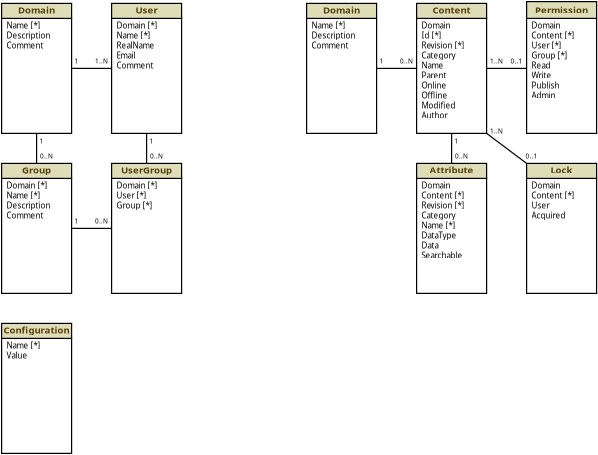 <?xml version="1.0" encoding="UTF-8"?>
<dia:diagram xmlns:dia="http://www.lysator.liu.se/~alla/dia/"><dia:layer name="Background" visible="true"><dia:object type="Standard - Box" version="0" id="O0"><dia:attribute name="obj_pos"><dia:point val="6,1.25"/></dia:attribute><dia:attribute name="obj_bb"><dia:rectangle val="5.97,1.22;9.53,7.03"/></dia:attribute><dia:attribute name="elem_corner"><dia:point val="6,1.25"/></dia:attribute><dia:attribute name="elem_width"><dia:real val="3.5"/></dia:attribute><dia:attribute name="elem_height"><dia:real val="5.75"/></dia:attribute><dia:attribute name="border_width"><dia:real val="0.06"/></dia:attribute><dia:attribute name="show_background"><dia:boolean val="true"/></dia:attribute></dia:object><dia:object type="Standard - Text" version="0" id="O1"><dia:attribute name="obj_pos"><dia:point val="6.25,1.75"/></dia:attribute><dia:attribute name="obj_bb"><dia:rectangle val="6.25,1.336;8.3,6.527"/></dia:attribute><dia:attribute name="text"><dia:composite type="text"><dia:attribute name="string"><dia:string>#Domain
Id [*]
Revision [*]
Category
Name
Parent
Online
Offline
Modified
Author#</dia:string></dia:attribute><dia:attribute name="font"><dia:font family="sans" style="0" name="Courier"/></dia:attribute><dia:attribute name="height"><dia:real val="0.5"/></dia:attribute><dia:attribute name="pos"><dia:point val="6.25,1.75"/></dia:attribute><dia:attribute name="color"><dia:color val="#000000"/></dia:attribute><dia:attribute name="alignment"><dia:enum val="0"/></dia:attribute></dia:composite></dia:attribute></dia:object><dia:object type="Standard - Box" version="0" id="O2"><dia:attribute name="obj_pos"><dia:point val="6,0.5"/></dia:attribute><dia:attribute name="obj_bb"><dia:rectangle val="5.97,0.47;9.53,1.28"/></dia:attribute><dia:attribute name="elem_corner"><dia:point val="6,0.5"/></dia:attribute><dia:attribute name="elem_width"><dia:real val="3.5"/></dia:attribute><dia:attribute name="elem_height"><dia:real val="0.75"/></dia:attribute><dia:attribute name="border_width"><dia:real val="0.06"/></dia:attribute><dia:attribute name="inner_color"><dia:color val="#dfdcb8"/></dia:attribute><dia:attribute name="show_background"><dia:boolean val="true"/></dia:attribute></dia:object><dia:object type="Standard - Text" version="0" id="O3"><dia:attribute name="obj_pos"><dia:point val="7.75,1"/></dia:attribute><dia:attribute name="obj_bb"><dia:rectangle val="6.775,0.5;8.725,1.3"/></dia:attribute><dia:attribute name="text"><dia:composite type="text"><dia:attribute name="string"><dia:string>#Content#</dia:string></dia:attribute><dia:attribute name="font"><dia:font family="sans" style="80" name="Courier"/></dia:attribute><dia:attribute name="height"><dia:real val="0.6"/></dia:attribute><dia:attribute name="pos"><dia:point val="7.75,1"/></dia:attribute><dia:attribute name="color"><dia:color val="#543e09"/></dia:attribute><dia:attribute name="alignment"><dia:enum val="1"/></dia:attribute></dia:composite></dia:attribute></dia:object><dia:object type="Standard - Line" version="0" id="O4"><dia:attribute name="obj_pos"><dia:point val="7.75,8.5"/></dia:attribute><dia:attribute name="obj_bb"><dia:rectangle val="7.72,6.97;7.78,8.53"/></dia:attribute><dia:attribute name="conn_endpoints"><dia:point val="7.75,8.5"/><dia:point val="7.75,7"/></dia:attribute><dia:attribute name="numcp"><dia:int val="1"/></dia:attribute><dia:attribute name="line_width"><dia:real val="0.06"/></dia:attribute><dia:connections><dia:connection handle="0" to="O30" connection="1"/><dia:connection handle="1" to="O0" connection="6"/></dia:connections></dia:object><dia:object type="Standard - Line" version="0" id="O5"><dia:attribute name="obj_pos"><dia:point val="11.5,3.75"/></dia:attribute><dia:attribute name="obj_bb"><dia:rectangle val="9.47,3.72;11.53,3.78"/></dia:attribute><dia:attribute name="conn_endpoints"><dia:point val="11.5,3.75"/><dia:point val="9.5,3.75"/></dia:attribute><dia:attribute name="numcp"><dia:int val="1"/></dia:attribute><dia:attribute name="line_width"><dia:real val="0.06"/></dia:attribute></dia:object><dia:object type="Standard - Text" version="0" id="O6"><dia:attribute name="obj_pos"><dia:point val="8,7.5"/></dia:attribute><dia:attribute name="obj_bb"><dia:rectangle val="7.905,7.15;8.095,7.7"/></dia:attribute><dia:attribute name="text"><dia:composite type="text"><dia:attribute name="string"><dia:string>#1#</dia:string></dia:attribute><dia:attribute name="font"><dia:font family="sans" style="0" name="Courier"/></dia:attribute><dia:attribute name="height"><dia:real val="0.4"/></dia:attribute><dia:attribute name="pos"><dia:point val="8,7.5"/></dia:attribute><dia:attribute name="color"><dia:color val="#000000"/></dia:attribute><dia:attribute name="alignment"><dia:enum val="1"/></dia:attribute></dia:composite></dia:attribute></dia:object><dia:object type="Standard - Text" version="0" id="O7"><dia:attribute name="obj_pos"><dia:point val="8.25,8.25"/></dia:attribute><dia:attribute name="obj_bb"><dia:rectangle val="7.947,7.9;8.553,8.45"/></dia:attribute><dia:attribute name="text"><dia:composite type="text"><dia:attribute name="string"><dia:string>#0..N#</dia:string></dia:attribute><dia:attribute name="font"><dia:font family="sans" style="0" name="Courier"/></dia:attribute><dia:attribute name="height"><dia:real val="0.4"/></dia:attribute><dia:attribute name="pos"><dia:point val="8.25,8.25"/></dia:attribute><dia:attribute name="color"><dia:color val="#000000"/></dia:attribute><dia:attribute name="alignment"><dia:enum val="1"/></dia:attribute></dia:composite></dia:attribute></dia:object><dia:object type="Standard - Text" version="0" id="O8"><dia:attribute name="obj_pos"><dia:point val="10,3.5"/></dia:attribute><dia:attribute name="obj_bb"><dia:rectangle val="9.697,3.15;10.303,3.7"/></dia:attribute><dia:attribute name="text"><dia:composite type="text"><dia:attribute name="string"><dia:string>#1..N#</dia:string></dia:attribute><dia:attribute name="font"><dia:font family="sans" style="0" name="Courier"/></dia:attribute><dia:attribute name="height"><dia:real val="0.4"/></dia:attribute><dia:attribute name="pos"><dia:point val="10,3.5"/></dia:attribute><dia:attribute name="color"><dia:color val="#000000"/></dia:attribute><dia:attribute name="alignment"><dia:enum val="1"/></dia:attribute></dia:composite></dia:attribute></dia:object><dia:object type="Standard - Text" version="0" id="O9"><dia:attribute name="obj_pos"><dia:point val="10,7"/></dia:attribute><dia:attribute name="obj_bb"><dia:rectangle val="9.697,6.65;10.303,7.2"/></dia:attribute><dia:attribute name="text"><dia:composite type="text"><dia:attribute name="string"><dia:string>#1..N#</dia:string></dia:attribute><dia:attribute name="font"><dia:font family="sans" style="0" name="Courier"/></dia:attribute><dia:attribute name="height"><dia:real val="0.4"/></dia:attribute><dia:attribute name="pos"><dia:point val="10,7"/></dia:attribute><dia:attribute name="color"><dia:color val="#000000"/></dia:attribute><dia:attribute name="alignment"><dia:enum val="1"/></dia:attribute></dia:composite></dia:attribute></dia:object><dia:object type="Standard - Text" version="0" id="O10"><dia:attribute name="obj_pos"><dia:point val="11.75,8.25"/></dia:attribute><dia:attribute name="obj_bb"><dia:rectangle val="11.464,7.9;12.036,8.45"/></dia:attribute><dia:attribute name="text"><dia:composite type="text"><dia:attribute name="string"><dia:string>#0..1#</dia:string></dia:attribute><dia:attribute name="font"><dia:font family="sans" style="0" name="Courier"/></dia:attribute><dia:attribute name="height"><dia:real val="0.4"/></dia:attribute><dia:attribute name="pos"><dia:point val="11.75,8.25"/></dia:attribute><dia:attribute name="color"><dia:color val="#000000"/></dia:attribute><dia:attribute name="alignment"><dia:enum val="1"/></dia:attribute></dia:composite></dia:attribute></dia:object><dia:object type="Standard - Text" version="0" id="O11"><dia:attribute name="obj_pos"><dia:point val="11,3.5"/></dia:attribute><dia:attribute name="obj_bb"><dia:rectangle val="10.714,3.15;11.286,3.7"/></dia:attribute><dia:attribute name="text"><dia:composite type="text"><dia:attribute name="string"><dia:string>#0..1#</dia:string></dia:attribute><dia:attribute name="font"><dia:font family="sans" style="0" name="Courier"/></dia:attribute><dia:attribute name="height"><dia:real val="0.4"/></dia:attribute><dia:attribute name="pos"><dia:point val="11,3.5"/></dia:attribute><dia:attribute name="color"><dia:color val="#000000"/></dia:attribute><dia:attribute name="alignment"><dia:enum val="1"/></dia:attribute></dia:composite></dia:attribute></dia:object><dia:object type="Standard - Box" version="0" id="O12"><dia:attribute name="obj_pos"><dia:point val="11.5,1.25"/></dia:attribute><dia:attribute name="obj_bb"><dia:rectangle val="11.47,1.22;15.03,7.03"/></dia:attribute><dia:attribute name="elem_corner"><dia:point val="11.5,1.25"/></dia:attribute><dia:attribute name="elem_width"><dia:real val="3.5"/></dia:attribute><dia:attribute name="elem_height"><dia:real val="5.75"/></dia:attribute><dia:attribute name="border_width"><dia:real val="0.06"/></dia:attribute><dia:attribute name="show_background"><dia:boolean val="true"/></dia:attribute></dia:object><dia:object type="Standard - Text" version="0" id="O13"><dia:attribute name="obj_pos"><dia:point val="11.75,1.75"/></dia:attribute><dia:attribute name="obj_bb"><dia:rectangle val="11.75,1.336;13.716,5.527"/></dia:attribute><dia:attribute name="text"><dia:composite type="text"><dia:attribute name="string"><dia:string>#Domain
Content [*]
User [*]
Group [*]
Read
Write
Publish
Admin#</dia:string></dia:attribute><dia:attribute name="font"><dia:font family="sans" style="0" name="Courier"/></dia:attribute><dia:attribute name="height"><dia:real val="0.5"/></dia:attribute><dia:attribute name="pos"><dia:point val="11.75,1.75"/></dia:attribute><dia:attribute name="color"><dia:color val="#000000"/></dia:attribute><dia:attribute name="alignment"><dia:enum val="0"/></dia:attribute></dia:composite></dia:attribute></dia:object><dia:object type="Standard - Box" version="0" id="O14"><dia:attribute name="obj_pos"><dia:point val="11.5,0.41"/></dia:attribute><dia:attribute name="obj_bb"><dia:rectangle val="11.47,0.38;15.03,1.28"/></dia:attribute><dia:attribute name="elem_corner"><dia:point val="11.5,0.41"/></dia:attribute><dia:attribute name="elem_width"><dia:real val="3.5"/></dia:attribute><dia:attribute name="elem_height"><dia:real val="0.84"/></dia:attribute><dia:attribute name="border_width"><dia:real val="0.06"/></dia:attribute><dia:attribute name="inner_color"><dia:color val="#dfdcb8"/></dia:attribute><dia:attribute name="show_background"><dia:boolean val="true"/></dia:attribute></dia:object><dia:object type="Standard - Text" version="0" id="O15"><dia:attribute name="obj_pos"><dia:point val="13.25,1"/></dia:attribute><dia:attribute name="obj_bb"><dia:rectangle val="11.925,0.5;14.575,1.3"/></dia:attribute><dia:attribute name="text"><dia:composite type="text"><dia:attribute name="string"><dia:string>#Permission#</dia:string></dia:attribute><dia:attribute name="font"><dia:font family="sans" style="80" name="Courier"/></dia:attribute><dia:attribute name="height"><dia:real val="0.6"/></dia:attribute><dia:attribute name="pos"><dia:point val="13.25,1"/></dia:attribute><dia:attribute name="color"><dia:color val="#543e09"/></dia:attribute><dia:attribute name="alignment"><dia:enum val="1"/></dia:attribute></dia:composite></dia:attribute></dia:object><dia:object type="Standard - Box" version="0" id="O16"><dia:attribute name="obj_pos"><dia:point val="0.5,1.25"/></dia:attribute><dia:attribute name="obj_bb"><dia:rectangle val="0.47,1.22;4.03,7.03"/></dia:attribute><dia:attribute name="elem_corner"><dia:point val="0.5,1.25"/></dia:attribute><dia:attribute name="elem_width"><dia:real val="3.5"/></dia:attribute><dia:attribute name="elem_height"><dia:real val="5.75"/></dia:attribute><dia:attribute name="border_width"><dia:real val="0.06"/></dia:attribute><dia:attribute name="show_background"><dia:boolean val="true"/></dia:attribute></dia:object><dia:object type="Standard - Text" version="0" id="O17"><dia:attribute name="obj_pos"><dia:point val="0.75,1.75"/></dia:attribute><dia:attribute name="obj_bb"><dia:rectangle val="0.75,1.35;2.742,3"/></dia:attribute><dia:attribute name="text"><dia:composite type="text"><dia:attribute name="string"><dia:string>#Name [*]
Description
Comment#</dia:string></dia:attribute><dia:attribute name="font"><dia:font family="sans" style="0" name="Courier"/></dia:attribute><dia:attribute name="height"><dia:real val="0.5"/></dia:attribute><dia:attribute name="pos"><dia:point val="0.75,1.75"/></dia:attribute><dia:attribute name="color"><dia:color val="#000000"/></dia:attribute><dia:attribute name="alignment"><dia:enum val="0"/></dia:attribute></dia:composite></dia:attribute></dia:object><dia:object type="Standard - Box" version="0" id="O18"><dia:attribute name="obj_pos"><dia:point val="0.5,0.5"/></dia:attribute><dia:attribute name="obj_bb"><dia:rectangle val="0.47,0.47;4.03,1.28"/></dia:attribute><dia:attribute name="elem_corner"><dia:point val="0.5,0.5"/></dia:attribute><dia:attribute name="elem_width"><dia:real val="3.5"/></dia:attribute><dia:attribute name="elem_height"><dia:real val="0.75"/></dia:attribute><dia:attribute name="border_width"><dia:real val="0.06"/></dia:attribute><dia:attribute name="inner_color"><dia:color val="#dfdcb8"/></dia:attribute><dia:attribute name="show_background"><dia:boolean val="true"/></dia:attribute></dia:object><dia:object type="Standard - Text" version="0" id="O19"><dia:attribute name="obj_pos"><dia:point val="2.25,1"/></dia:attribute><dia:attribute name="obj_bb"><dia:rectangle val="1.325,0.5;3.175,1.3"/></dia:attribute><dia:attribute name="text"><dia:composite type="text"><dia:attribute name="string"><dia:string>#Domain#</dia:string></dia:attribute><dia:attribute name="font"><dia:font family="sans" style="80" name="Courier"/></dia:attribute><dia:attribute name="height"><dia:real val="0.6"/></dia:attribute><dia:attribute name="pos"><dia:point val="2.25,1"/></dia:attribute><dia:attribute name="color"><dia:color val="#543e09"/></dia:attribute><dia:attribute name="alignment"><dia:enum val="1"/></dia:attribute></dia:composite></dia:attribute></dia:object><dia:object type="Standard - Line" version="0" id="O20"><dia:attribute name="obj_pos"><dia:point val="6,3.75"/></dia:attribute><dia:attribute name="obj_bb"><dia:rectangle val="3.97,3.72;6.03,3.78"/></dia:attribute><dia:attribute name="conn_endpoints"><dia:point val="6,3.75"/><dia:point val="4,3.75"/></dia:attribute><dia:attribute name="numcp"><dia:int val="1"/></dia:attribute><dia:attribute name="line_width"><dia:real val="0.06"/></dia:attribute></dia:object><dia:object type="Standard - Text" version="0" id="O21"><dia:attribute name="obj_pos"><dia:point val="5.5,3.5"/></dia:attribute><dia:attribute name="obj_bb"><dia:rectangle val="5.197,3.15;5.803,3.7"/></dia:attribute><dia:attribute name="text"><dia:composite type="text"><dia:attribute name="string"><dia:string>#0..N#</dia:string></dia:attribute><dia:attribute name="font"><dia:font family="sans" style="0" name="Courier"/></dia:attribute><dia:attribute name="height"><dia:real val="0.4"/></dia:attribute><dia:attribute name="pos"><dia:point val="5.5,3.5"/></dia:attribute><dia:attribute name="color"><dia:color val="#000000"/></dia:attribute><dia:attribute name="alignment"><dia:enum val="1"/></dia:attribute></dia:composite></dia:attribute></dia:object><dia:object type="Standard - Text" version="0" id="O22"><dia:attribute name="obj_pos"><dia:point val="4.25,3.5"/></dia:attribute><dia:attribute name="obj_bb"><dia:rectangle val="4.155,3.15;4.345,3.7"/></dia:attribute><dia:attribute name="text"><dia:composite type="text"><dia:attribute name="string"><dia:string>#1#</dia:string></dia:attribute><dia:attribute name="font"><dia:font family="sans" style="0" name="Courier"/></dia:attribute><dia:attribute name="height"><dia:real val="0.4"/></dia:attribute><dia:attribute name="pos"><dia:point val="4.25,3.5"/></dia:attribute><dia:attribute name="color"><dia:color val="#000000"/></dia:attribute><dia:attribute name="alignment"><dia:enum val="1"/></dia:attribute></dia:composite></dia:attribute></dia:object><dia:object type="Standard - Box" version="0" id="O23"><dia:attribute name="obj_pos"><dia:point val="11.5,9.25"/></dia:attribute><dia:attribute name="obj_bb"><dia:rectangle val="11.47,9.22;15.03,15.03"/></dia:attribute><dia:attribute name="elem_corner"><dia:point val="11.5,9.25"/></dia:attribute><dia:attribute name="elem_width"><dia:real val="3.5"/></dia:attribute><dia:attribute name="elem_height"><dia:real val="5.75"/></dia:attribute><dia:attribute name="border_width"><dia:real val="0.06"/></dia:attribute><dia:attribute name="show_background"><dia:boolean val="true"/></dia:attribute></dia:object><dia:object type="Standard - Text" version="0" id="O24"><dia:attribute name="obj_pos"><dia:point val="11.75,9.75"/></dia:attribute><dia:attribute name="obj_bb"><dia:rectangle val="11.75,9.336;13.716,11.527"/></dia:attribute><dia:attribute name="text"><dia:composite type="text"><dia:attribute name="string"><dia:string>#Domain
Content [*]
User
Acquired#</dia:string></dia:attribute><dia:attribute name="font"><dia:font family="sans" style="0" name="Courier"/></dia:attribute><dia:attribute name="height"><dia:real val="0.5"/></dia:attribute><dia:attribute name="pos"><dia:point val="11.75,9.75"/></dia:attribute><dia:attribute name="color"><dia:color val="#000000"/></dia:attribute><dia:attribute name="alignment"><dia:enum val="0"/></dia:attribute></dia:composite></dia:attribute></dia:object><dia:object type="Standard - Box" version="0" id="O25"><dia:attribute name="obj_pos"><dia:point val="11.5,8.5"/></dia:attribute><dia:attribute name="obj_bb"><dia:rectangle val="11.47,8.47;15.03,9.28"/></dia:attribute><dia:attribute name="elem_corner"><dia:point val="11.5,8.5"/></dia:attribute><dia:attribute name="elem_width"><dia:real val="3.5"/></dia:attribute><dia:attribute name="elem_height"><dia:real val="0.75"/></dia:attribute><dia:attribute name="border_width"><dia:real val="0.06"/></dia:attribute><dia:attribute name="inner_color"><dia:color val="#dfdcb8"/></dia:attribute><dia:attribute name="show_background"><dia:boolean val="true"/></dia:attribute></dia:object><dia:object type="Standard - Text" version="0" id="O26"><dia:attribute name="obj_pos"><dia:point val="13.25,9"/></dia:attribute><dia:attribute name="obj_bb"><dia:rectangle val="12.675,8.5;13.825,9.3"/></dia:attribute><dia:attribute name="text"><dia:composite type="text"><dia:attribute name="string"><dia:string>#Lock#</dia:string></dia:attribute><dia:attribute name="font"><dia:font family="sans" style="80" name="Courier"/></dia:attribute><dia:attribute name="height"><dia:real val="0.6"/></dia:attribute><dia:attribute name="pos"><dia:point val="13.25,9"/></dia:attribute><dia:attribute name="color"><dia:color val="#543e09"/></dia:attribute><dia:attribute name="alignment"><dia:enum val="1"/></dia:attribute></dia:composite></dia:attribute></dia:object><dia:object type="Standard - Line" version="0" id="O27"><dia:attribute name="obj_pos"><dia:point val="11.5,8.5"/></dia:attribute><dia:attribute name="obj_bb"><dia:rectangle val="9.458,6.958;11.542,8.542"/></dia:attribute><dia:attribute name="conn_endpoints"><dia:point val="11.5,8.5"/><dia:point val="9.5,7"/></dia:attribute><dia:attribute name="numcp"><dia:int val="1"/></dia:attribute><dia:attribute name="line_width"><dia:real val="0.06"/></dia:attribute><dia:connections><dia:connection handle="0" to="O25" connection="0"/><dia:connection handle="1" to="O0" connection="7"/></dia:connections></dia:object><dia:object type="Standard - Box" version="0" id="O28"><dia:attribute name="obj_pos"><dia:point val="6,9.25"/></dia:attribute><dia:attribute name="obj_bb"><dia:rectangle val="5.97,9.22;9.53,15.03"/></dia:attribute><dia:attribute name="elem_corner"><dia:point val="6,9.25"/></dia:attribute><dia:attribute name="elem_width"><dia:real val="3.5"/></dia:attribute><dia:attribute name="elem_height"><dia:real val="5.75"/></dia:attribute><dia:attribute name="border_width"><dia:real val="0.06"/></dia:attribute><dia:attribute name="show_background"><dia:boolean val="true"/></dia:attribute></dia:object><dia:object type="Standard - Text" version="0" id="O29"><dia:attribute name="obj_pos"><dia:point val="6.25,9.75"/></dia:attribute><dia:attribute name="obj_bb"><dia:rectangle val="6.25,9.336;8.3,13.527"/></dia:attribute><dia:attribute name="text"><dia:composite type="text"><dia:attribute name="string"><dia:string>#Domain
Content [*]
Revision [*]
Category
Name [*]
DataType
Data
Searchable#</dia:string></dia:attribute><dia:attribute name="font"><dia:font family="sans" style="0" name="Courier"/></dia:attribute><dia:attribute name="height"><dia:real val="0.5"/></dia:attribute><dia:attribute name="pos"><dia:point val="6.25,9.75"/></dia:attribute><dia:attribute name="color"><dia:color val="#000000"/></dia:attribute><dia:attribute name="alignment"><dia:enum val="0"/></dia:attribute></dia:composite></dia:attribute></dia:object><dia:object type="Standard - Box" version="0" id="O30"><dia:attribute name="obj_pos"><dia:point val="6,8.5"/></dia:attribute><dia:attribute name="obj_bb"><dia:rectangle val="5.97,8.47;9.53,9.28"/></dia:attribute><dia:attribute name="elem_corner"><dia:point val="6,8.5"/></dia:attribute><dia:attribute name="elem_width"><dia:real val="3.5"/></dia:attribute><dia:attribute name="elem_height"><dia:real val="0.75"/></dia:attribute><dia:attribute name="border_width"><dia:real val="0.06"/></dia:attribute><dia:attribute name="inner_color"><dia:color val="#dfdcb8"/></dia:attribute><dia:attribute name="show_background"><dia:boolean val="true"/></dia:attribute></dia:object><dia:object type="Standard - Text" version="0" id="O31"><dia:attribute name="obj_pos"><dia:point val="7.75,9"/></dia:attribute><dia:attribute name="obj_bb"><dia:rectangle val="6.65,8.5;8.85,9.3"/></dia:attribute><dia:attribute name="text"><dia:composite type="text"><dia:attribute name="string"><dia:string>#Attribute#</dia:string></dia:attribute><dia:attribute name="font"><dia:font family="sans" style="80" name="Courier"/></dia:attribute><dia:attribute name="height"><dia:real val="0.6"/></dia:attribute><dia:attribute name="pos"><dia:point val="7.75,9"/></dia:attribute><dia:attribute name="color"><dia:color val="#543e09"/></dia:attribute><dia:attribute name="alignment"><dia:enum val="1"/></dia:attribute></dia:composite></dia:attribute></dia:object><dia:object type="Standard - Box" version="0" id="O32"><dia:attribute name="obj_pos"><dia:point val="-14.75,1.25"/></dia:attribute><dia:attribute name="obj_bb"><dia:rectangle val="-14.78,1.22;-11.22,7.03"/></dia:attribute><dia:attribute name="elem_corner"><dia:point val="-14.75,1.25"/></dia:attribute><dia:attribute name="elem_width"><dia:real val="3.5"/></dia:attribute><dia:attribute name="elem_height"><dia:real val="5.75"/></dia:attribute><dia:attribute name="border_width"><dia:real val="0.06"/></dia:attribute><dia:attribute name="show_background"><dia:boolean val="true"/></dia:attribute></dia:object><dia:object type="Standard - Text" version="0" id="O33"><dia:attribute name="obj_pos"><dia:point val="-14.5,1.75"/></dia:attribute><dia:attribute name="obj_bb"><dia:rectangle val="-14.5,1.35;-12.508,3"/></dia:attribute><dia:attribute name="text"><dia:composite type="text"><dia:attribute name="string"><dia:string>#Name [*]
Description
Comment#</dia:string></dia:attribute><dia:attribute name="font"><dia:font family="sans" style="0" name="Courier"/></dia:attribute><dia:attribute name="height"><dia:real val="0.5"/></dia:attribute><dia:attribute name="pos"><dia:point val="-14.5,1.75"/></dia:attribute><dia:attribute name="color"><dia:color val="#000000"/></dia:attribute><dia:attribute name="alignment"><dia:enum val="0"/></dia:attribute></dia:composite></dia:attribute></dia:object><dia:object type="Standard - Box" version="0" id="O34"><dia:attribute name="obj_pos"><dia:point val="-14.75,0.5"/></dia:attribute><dia:attribute name="obj_bb"><dia:rectangle val="-14.78,0.47;-11.22,1.28"/></dia:attribute><dia:attribute name="elem_corner"><dia:point val="-14.75,0.5"/></dia:attribute><dia:attribute name="elem_width"><dia:real val="3.5"/></dia:attribute><dia:attribute name="elem_height"><dia:real val="0.75"/></dia:attribute><dia:attribute name="border_width"><dia:real val="0.06"/></dia:attribute><dia:attribute name="inner_color"><dia:color val="#dfdcb8"/></dia:attribute><dia:attribute name="show_background"><dia:boolean val="true"/></dia:attribute></dia:object><dia:object type="Standard - Text" version="0" id="O35"><dia:attribute name="obj_pos"><dia:point val="-13,1"/></dia:attribute><dia:attribute name="obj_bb"><dia:rectangle val="-13.925,0.5;-12.075,1.3"/></dia:attribute><dia:attribute name="text"><dia:composite type="text"><dia:attribute name="string"><dia:string>#Domain#</dia:string></dia:attribute><dia:attribute name="font"><dia:font family="sans" style="80" name="Courier"/></dia:attribute><dia:attribute name="height"><dia:real val="0.6"/></dia:attribute><dia:attribute name="pos"><dia:point val="-13,1"/></dia:attribute><dia:attribute name="color"><dia:color val="#543e09"/></dia:attribute><dia:attribute name="alignment"><dia:enum val="1"/></dia:attribute></dia:composite></dia:attribute></dia:object><dia:object type="Standard - Text" version="0" id="O36"><dia:attribute name="obj_pos"><dia:point val="-11,3.5"/></dia:attribute><dia:attribute name="obj_bb"><dia:rectangle val="-11.095,3.15;-10.905,3.7"/></dia:attribute><dia:attribute name="text"><dia:composite type="text"><dia:attribute name="string"><dia:string>#1#</dia:string></dia:attribute><dia:attribute name="font"><dia:font family="sans" style="0" name="Courier"/></dia:attribute><dia:attribute name="height"><dia:real val="0.4"/></dia:attribute><dia:attribute name="pos"><dia:point val="-11,3.5"/></dia:attribute><dia:attribute name="color"><dia:color val="#000000"/></dia:attribute><dia:attribute name="alignment"><dia:enum val="1"/></dia:attribute></dia:composite></dia:attribute></dia:object><dia:object type="Standard - Box" version="0" id="O37"><dia:attribute name="obj_pos"><dia:point val="-9.25,1.25"/></dia:attribute><dia:attribute name="obj_bb"><dia:rectangle val="-9.28,1.22;-5.72,7.03"/></dia:attribute><dia:attribute name="elem_corner"><dia:point val="-9.25,1.25"/></dia:attribute><dia:attribute name="elem_width"><dia:real val="3.5"/></dia:attribute><dia:attribute name="elem_height"><dia:real val="5.75"/></dia:attribute><dia:attribute name="border_width"><dia:real val="0.06"/></dia:attribute><dia:attribute name="show_background"><dia:boolean val="true"/></dia:attribute></dia:object><dia:object type="Standard - Text" version="0" id="O38"><dia:attribute name="obj_pos"><dia:point val="-9,1.75"/></dia:attribute><dia:attribute name="obj_bb"><dia:rectangle val="-9,1.35;-7.083,4"/></dia:attribute><dia:attribute name="text"><dia:composite type="text"><dia:attribute name="string"><dia:string>#Domain [*]
Name [*]
RealName
Email
Comment#</dia:string></dia:attribute><dia:attribute name="font"><dia:font family="sans" style="0" name="Courier"/></dia:attribute><dia:attribute name="height"><dia:real val="0.5"/></dia:attribute><dia:attribute name="pos"><dia:point val="-9,1.75"/></dia:attribute><dia:attribute name="color"><dia:color val="#000000"/></dia:attribute><dia:attribute name="alignment"><dia:enum val="0"/></dia:attribute></dia:composite></dia:attribute></dia:object><dia:object type="Standard - Box" version="0" id="O39"><dia:attribute name="obj_pos"><dia:point val="-9.25,0.5"/></dia:attribute><dia:attribute name="obj_bb"><dia:rectangle val="-9.28,0.47;-5.72,1.28"/></dia:attribute><dia:attribute name="elem_corner"><dia:point val="-9.25,0.5"/></dia:attribute><dia:attribute name="elem_width"><dia:real val="3.5"/></dia:attribute><dia:attribute name="elem_height"><dia:real val="0.75"/></dia:attribute><dia:attribute name="border_width"><dia:real val="0.06"/></dia:attribute><dia:attribute name="inner_color"><dia:color val="#dfdcb8"/></dia:attribute><dia:attribute name="show_background"><dia:boolean val="true"/></dia:attribute></dia:object><dia:object type="Standard - Text" version="0" id="O40"><dia:attribute name="obj_pos"><dia:point val="-7.5,1"/></dia:attribute><dia:attribute name="obj_bb"><dia:rectangle val="-8.05,0.5;-6.95,1.3"/></dia:attribute><dia:attribute name="text"><dia:composite type="text"><dia:attribute name="string"><dia:string>#User#</dia:string></dia:attribute><dia:attribute name="font"><dia:font family="sans" style="80" name="Courier"/></dia:attribute><dia:attribute name="height"><dia:real val="0.6"/></dia:attribute><dia:attribute name="pos"><dia:point val="-7.5,1"/></dia:attribute><dia:attribute name="color"><dia:color val="#543e09"/></dia:attribute><dia:attribute name="alignment"><dia:enum val="1"/></dia:attribute></dia:composite></dia:attribute></dia:object><dia:object type="Standard - Line" version="0" id="O41"><dia:attribute name="obj_pos"><dia:point val="-9.25,3.75"/></dia:attribute><dia:attribute name="obj_bb"><dia:rectangle val="-11.28,3.72;-9.22,3.78"/></dia:attribute><dia:attribute name="conn_endpoints"><dia:point val="-9.25,3.75"/><dia:point val="-11.25,3.75"/></dia:attribute><dia:attribute name="numcp"><dia:int val="1"/></dia:attribute><dia:attribute name="line_width"><dia:real val="0.06"/></dia:attribute></dia:object><dia:object type="Standard - Box" version="0" id="O42"><dia:attribute name="obj_pos"><dia:point val="-14.75,9.25"/></dia:attribute><dia:attribute name="obj_bb"><dia:rectangle val="-14.78,9.22;-11.22,15.03"/></dia:attribute><dia:attribute name="elem_corner"><dia:point val="-14.75,9.25"/></dia:attribute><dia:attribute name="elem_width"><dia:real val="3.5"/></dia:attribute><dia:attribute name="elem_height"><dia:real val="5.75"/></dia:attribute><dia:attribute name="border_width"><dia:real val="0.06"/></dia:attribute><dia:attribute name="show_background"><dia:boolean val="true"/></dia:attribute></dia:object><dia:object type="Standard - Text" version="0" id="O43"><dia:attribute name="obj_pos"><dia:point val="-14.5,9.75"/></dia:attribute><dia:attribute name="obj_bb"><dia:rectangle val="-14.5,9.35;-12.508,11.5"/></dia:attribute><dia:attribute name="text"><dia:composite type="text"><dia:attribute name="string"><dia:string>#Domain [*]
Name [*]
Description
Comment#</dia:string></dia:attribute><dia:attribute name="font"><dia:font family="sans" style="0" name="Courier"/></dia:attribute><dia:attribute name="height"><dia:real val="0.5"/></dia:attribute><dia:attribute name="pos"><dia:point val="-14.5,9.75"/></dia:attribute><dia:attribute name="color"><dia:color val="#000000"/></dia:attribute><dia:attribute name="alignment"><dia:enum val="0"/></dia:attribute></dia:composite></dia:attribute></dia:object><dia:object type="Standard - Box" version="0" id="O44"><dia:attribute name="obj_pos"><dia:point val="-14.75,8.5"/></dia:attribute><dia:attribute name="obj_bb"><dia:rectangle val="-14.78,8.47;-11.22,9.28"/></dia:attribute><dia:attribute name="elem_corner"><dia:point val="-14.75,8.5"/></dia:attribute><dia:attribute name="elem_width"><dia:real val="3.5"/></dia:attribute><dia:attribute name="elem_height"><dia:real val="0.75"/></dia:attribute><dia:attribute name="border_width"><dia:real val="0.06"/></dia:attribute><dia:attribute name="inner_color"><dia:color val="#dfdcb8"/></dia:attribute><dia:attribute name="show_background"><dia:boolean val="true"/></dia:attribute></dia:object><dia:object type="Standard - Text" version="0" id="O45"><dia:attribute name="obj_pos"><dia:point val="-13,9"/></dia:attribute><dia:attribute name="obj_bb"><dia:rectangle val="-13.725,8.5;-12.275,9.3"/></dia:attribute><dia:attribute name="text"><dia:composite type="text"><dia:attribute name="string"><dia:string>#Group#</dia:string></dia:attribute><dia:attribute name="font"><dia:font family="sans" style="80" name="Courier"/></dia:attribute><dia:attribute name="height"><dia:real val="0.6"/></dia:attribute><dia:attribute name="pos"><dia:point val="-13,9"/></dia:attribute><dia:attribute name="color"><dia:color val="#543e09"/></dia:attribute><dia:attribute name="alignment"><dia:enum val="1"/></dia:attribute></dia:composite></dia:attribute></dia:object><dia:object type="Standard - Line" version="0" id="O46"><dia:attribute name="obj_pos"><dia:point val="-13,8.5"/></dia:attribute><dia:attribute name="obj_bb"><dia:rectangle val="-13.03,6.97;-12.97,8.53"/></dia:attribute><dia:attribute name="conn_endpoints"><dia:point val="-13,8.5"/><dia:point val="-13,7"/></dia:attribute><dia:attribute name="numcp"><dia:int val="1"/></dia:attribute><dia:attribute name="line_width"><dia:real val="0.06"/></dia:attribute><dia:connections><dia:connection handle="0" to="O44" connection="1"/><dia:connection handle="1" to="O32" connection="6"/></dia:connections></dia:object><dia:object type="Standard - Text" version="0" id="O47"><dia:attribute name="obj_pos"><dia:point val="-12.75,7.5"/></dia:attribute><dia:attribute name="obj_bb"><dia:rectangle val="-12.845,7.15;-12.655,7.7"/></dia:attribute><dia:attribute name="text"><dia:composite type="text"><dia:attribute name="string"><dia:string>#1#</dia:string></dia:attribute><dia:attribute name="font"><dia:font family="sans" style="0" name="Courier"/></dia:attribute><dia:attribute name="height"><dia:real val="0.4"/></dia:attribute><dia:attribute name="pos"><dia:point val="-12.75,7.5"/></dia:attribute><dia:attribute name="color"><dia:color val="#000000"/></dia:attribute><dia:attribute name="alignment"><dia:enum val="1"/></dia:attribute></dia:composite></dia:attribute></dia:object><dia:object type="Standard - Text" version="0" id="O48"><dia:attribute name="obj_pos"><dia:point val="-12.5,8.25"/></dia:attribute><dia:attribute name="obj_bb"><dia:rectangle val="-12.803,7.9;-12.197,8.45"/></dia:attribute><dia:attribute name="text"><dia:composite type="text"><dia:attribute name="string"><dia:string>#0..N#</dia:string></dia:attribute><dia:attribute name="font"><dia:font family="sans" style="0" name="Courier"/></dia:attribute><dia:attribute name="height"><dia:real val="0.4"/></dia:attribute><dia:attribute name="pos"><dia:point val="-12.5,8.25"/></dia:attribute><dia:attribute name="color"><dia:color val="#000000"/></dia:attribute><dia:attribute name="alignment"><dia:enum val="1"/></dia:attribute></dia:composite></dia:attribute></dia:object><dia:object type="Standard - Box" version="0" id="O49"><dia:attribute name="obj_pos"><dia:point val="-9.25,9.25"/></dia:attribute><dia:attribute name="obj_bb"><dia:rectangle val="-9.28,9.22;-5.72,15.03"/></dia:attribute><dia:attribute name="elem_corner"><dia:point val="-9.25,9.25"/></dia:attribute><dia:attribute name="elem_width"><dia:real val="3.5"/></dia:attribute><dia:attribute name="elem_height"><dia:real val="5.75"/></dia:attribute><dia:attribute name="border_width"><dia:real val="0.06"/></dia:attribute><dia:attribute name="show_background"><dia:boolean val="true"/></dia:attribute></dia:object><dia:object type="Standard - Text" version="0" id="O50"><dia:attribute name="obj_pos"><dia:point val="-9,9.75"/></dia:attribute><dia:attribute name="obj_bb"><dia:rectangle val="-9,9.35;-7.083,11"/></dia:attribute><dia:attribute name="text"><dia:composite type="text"><dia:attribute name="string"><dia:string>#Domain [*]
User [*]
Group [*]#</dia:string></dia:attribute><dia:attribute name="font"><dia:font family="sans" style="0" name="Courier"/></dia:attribute><dia:attribute name="height"><dia:real val="0.5"/></dia:attribute><dia:attribute name="pos"><dia:point val="-9,9.75"/></dia:attribute><dia:attribute name="color"><dia:color val="#000000"/></dia:attribute><dia:attribute name="alignment"><dia:enum val="0"/></dia:attribute></dia:composite></dia:attribute></dia:object><dia:object type="Standard - Box" version="0" id="O51"><dia:attribute name="obj_pos"><dia:point val="-9.25,8.5"/></dia:attribute><dia:attribute name="obj_bb"><dia:rectangle val="-9.28,8.47;-5.72,9.28"/></dia:attribute><dia:attribute name="elem_corner"><dia:point val="-9.25,8.5"/></dia:attribute><dia:attribute name="elem_width"><dia:real val="3.5"/></dia:attribute><dia:attribute name="elem_height"><dia:real val="0.75"/></dia:attribute><dia:attribute name="border_width"><dia:real val="0.06"/></dia:attribute><dia:attribute name="inner_color"><dia:color val="#dfdcb8"/></dia:attribute><dia:attribute name="show_background"><dia:boolean val="true"/></dia:attribute></dia:object><dia:object type="Standard - Text" version="0" id="O52"><dia:attribute name="obj_pos"><dia:point val="-7.5,9"/></dia:attribute><dia:attribute name="obj_bb"><dia:rectangle val="-8.775,8.5;-6.225,9.3"/></dia:attribute><dia:attribute name="text"><dia:composite type="text"><dia:attribute name="string"><dia:string>#UserGroup#</dia:string></dia:attribute><dia:attribute name="font"><dia:font family="sans" style="80" name="Courier"/></dia:attribute><dia:attribute name="height"><dia:real val="0.6"/></dia:attribute><dia:attribute name="pos"><dia:point val="-7.5,9"/></dia:attribute><dia:attribute name="color"><dia:color val="#543e09"/></dia:attribute><dia:attribute name="alignment"><dia:enum val="1"/></dia:attribute></dia:composite></dia:attribute></dia:object><dia:object type="Standard - Line" version="0" id="O53"><dia:attribute name="obj_pos"><dia:point val="-9.25,11.75"/></dia:attribute><dia:attribute name="obj_bb"><dia:rectangle val="-11.28,11.72;-9.22,11.78"/></dia:attribute><dia:attribute name="conn_endpoints"><dia:point val="-9.25,11.75"/><dia:point val="-11.25,11.75"/></dia:attribute><dia:attribute name="numcp"><dia:int val="1"/></dia:attribute><dia:attribute name="line_width"><dia:real val="0.06"/></dia:attribute></dia:object><dia:object type="Standard - Line" version="0" id="O54"><dia:attribute name="obj_pos"><dia:point val="-7.5,8.5"/></dia:attribute><dia:attribute name="obj_bb"><dia:rectangle val="-7.53,6.97;-7.47,8.53"/></dia:attribute><dia:attribute name="conn_endpoints"><dia:point val="-7.5,8.5"/><dia:point val="-7.5,7"/></dia:attribute><dia:attribute name="numcp"><dia:int val="1"/></dia:attribute><dia:attribute name="line_width"><dia:real val="0.06"/></dia:attribute><dia:connections><dia:connection handle="0" to="O51" connection="1"/><dia:connection handle="1" to="O37" connection="6"/></dia:connections></dia:object><dia:object type="Standard - Text" version="0" id="O55"><dia:attribute name="obj_pos"><dia:point val="-7.25,7.5"/></dia:attribute><dia:attribute name="obj_bb"><dia:rectangle val="-7.345,7.15;-7.155,7.7"/></dia:attribute><dia:attribute name="text"><dia:composite type="text"><dia:attribute name="string"><dia:string>#1#</dia:string></dia:attribute><dia:attribute name="font"><dia:font family="sans" style="0" name="Courier"/></dia:attribute><dia:attribute name="height"><dia:real val="0.4"/></dia:attribute><dia:attribute name="pos"><dia:point val="-7.25,7.5"/></dia:attribute><dia:attribute name="color"><dia:color val="#000000"/></dia:attribute><dia:attribute name="alignment"><dia:enum val="1"/></dia:attribute></dia:composite></dia:attribute></dia:object><dia:object type="Standard - Text" version="0" id="O56"><dia:attribute name="obj_pos"><dia:point val="-11,11.5"/></dia:attribute><dia:attribute name="obj_bb"><dia:rectangle val="-11.095,11.15;-10.905,11.7"/></dia:attribute><dia:attribute name="text"><dia:composite type="text"><dia:attribute name="string"><dia:string>#1#</dia:string></dia:attribute><dia:attribute name="font"><dia:font family="sans" style="0" name="Courier"/></dia:attribute><dia:attribute name="height"><dia:real val="0.4"/></dia:attribute><dia:attribute name="pos"><dia:point val="-11,11.5"/></dia:attribute><dia:attribute name="color"><dia:color val="#000000"/></dia:attribute><dia:attribute name="alignment"><dia:enum val="1"/></dia:attribute></dia:composite></dia:attribute></dia:object><dia:object type="Standard - Text" version="0" id="O57"><dia:attribute name="obj_pos"><dia:point val="-9.75,11.5"/></dia:attribute><dia:attribute name="obj_bb"><dia:rectangle val="-10.053,11.15;-9.447,11.7"/></dia:attribute><dia:attribute name="text"><dia:composite type="text"><dia:attribute name="string"><dia:string>#0..N#</dia:string></dia:attribute><dia:attribute name="font"><dia:font family="sans" style="0" name="Courier"/></dia:attribute><dia:attribute name="height"><dia:real val="0.4"/></dia:attribute><dia:attribute name="pos"><dia:point val="-9.75,11.5"/></dia:attribute><dia:attribute name="color"><dia:color val="#000000"/></dia:attribute><dia:attribute name="alignment"><dia:enum val="1"/></dia:attribute></dia:composite></dia:attribute></dia:object><dia:object type="Standard - Text" version="0" id="O58"><dia:attribute name="obj_pos"><dia:point val="-7,8.25"/></dia:attribute><dia:attribute name="obj_bb"><dia:rectangle val="-7.303,7.9;-6.697,8.45"/></dia:attribute><dia:attribute name="text"><dia:composite type="text"><dia:attribute name="string"><dia:string>#0..N#</dia:string></dia:attribute><dia:attribute name="font"><dia:font family="sans" style="0" name="Courier"/></dia:attribute><dia:attribute name="height"><dia:real val="0.4"/></dia:attribute><dia:attribute name="pos"><dia:point val="-7,8.25"/></dia:attribute><dia:attribute name="color"><dia:color val="#000000"/></dia:attribute><dia:attribute name="alignment"><dia:enum val="1"/></dia:attribute></dia:composite></dia:attribute></dia:object><dia:object type="Standard - Text" version="0" id="O59"><dia:attribute name="obj_pos"><dia:point val="-9.75,3.5"/></dia:attribute><dia:attribute name="obj_bb"><dia:rectangle val="-10.053,3.15;-9.447,3.7"/></dia:attribute><dia:attribute name="text"><dia:composite type="text"><dia:attribute name="string"><dia:string>#1..N#</dia:string></dia:attribute><dia:attribute name="font"><dia:font family="sans" style="0" name="Courier"/></dia:attribute><dia:attribute name="height"><dia:real val="0.4"/></dia:attribute><dia:attribute name="pos"><dia:point val="-9.75,3.5"/></dia:attribute><dia:attribute name="color"><dia:color val="#000000"/></dia:attribute><dia:attribute name="alignment"><dia:enum val="1"/></dia:attribute></dia:composite></dia:attribute></dia:object><dia:object type="Standard - Box" version="0" id="O60"><dia:attribute name="obj_pos"><dia:point val="-14.75,17.25"/></dia:attribute><dia:attribute name="obj_bb"><dia:rectangle val="-14.78,17.22;-11.22,23.03"/></dia:attribute><dia:attribute name="elem_corner"><dia:point val="-14.75,17.25"/></dia:attribute><dia:attribute name="elem_width"><dia:real val="3.5"/></dia:attribute><dia:attribute name="elem_height"><dia:real val="5.75"/></dia:attribute><dia:attribute name="border_width"><dia:real val="0.06"/></dia:attribute><dia:attribute name="show_background"><dia:boolean val="true"/></dia:attribute></dia:object><dia:object type="Standard - Text" version="0" id="O61"><dia:attribute name="obj_pos"><dia:point val="-14.5,17.75"/></dia:attribute><dia:attribute name="obj_bb"><dia:rectangle val="-14.5,17.35;-12.908,18.5"/></dia:attribute><dia:attribute name="text"><dia:composite type="text"><dia:attribute name="string"><dia:string>#Name [*]
Value#</dia:string></dia:attribute><dia:attribute name="font"><dia:font family="sans" style="0" name="Courier"/></dia:attribute><dia:attribute name="height"><dia:real val="0.5"/></dia:attribute><dia:attribute name="pos"><dia:point val="-14.5,17.75"/></dia:attribute><dia:attribute name="color"><dia:color val="#000000"/></dia:attribute><dia:attribute name="alignment"><dia:enum val="0"/></dia:attribute></dia:composite></dia:attribute></dia:object><dia:object type="Standard - Box" version="0" id="O62"><dia:attribute name="obj_pos"><dia:point val="-14.75,16.5"/></dia:attribute><dia:attribute name="obj_bb"><dia:rectangle val="-14.78,16.47;-11.22,17.28"/></dia:attribute><dia:attribute name="elem_corner"><dia:point val="-14.75,16.5"/></dia:attribute><dia:attribute name="elem_width"><dia:real val="3.5"/></dia:attribute><dia:attribute name="elem_height"><dia:real val="0.75"/></dia:attribute><dia:attribute name="border_width"><dia:real val="0.06"/></dia:attribute><dia:attribute name="inner_color"><dia:color val="#dfdcb8"/></dia:attribute><dia:attribute name="show_background"><dia:boolean val="true"/></dia:attribute></dia:object><dia:object type="Standard - Text" version="0" id="O63"><dia:attribute name="obj_pos"><dia:point val="-13,17"/></dia:attribute><dia:attribute name="obj_bb"><dia:rectangle val="-14.675,16.5;-11.325,17.3"/></dia:attribute><dia:attribute name="text"><dia:composite type="text"><dia:attribute name="string"><dia:string>#Configuration#</dia:string></dia:attribute><dia:attribute name="font"><dia:font family="sans" style="80" name="Courier"/></dia:attribute><dia:attribute name="height"><dia:real val="0.6"/></dia:attribute><dia:attribute name="pos"><dia:point val="-13,17"/></dia:attribute><dia:attribute name="color"><dia:color val="#543e09"/></dia:attribute><dia:attribute name="alignment"><dia:enum val="1"/></dia:attribute></dia:composite></dia:attribute></dia:object></dia:layer></dia:diagram>
